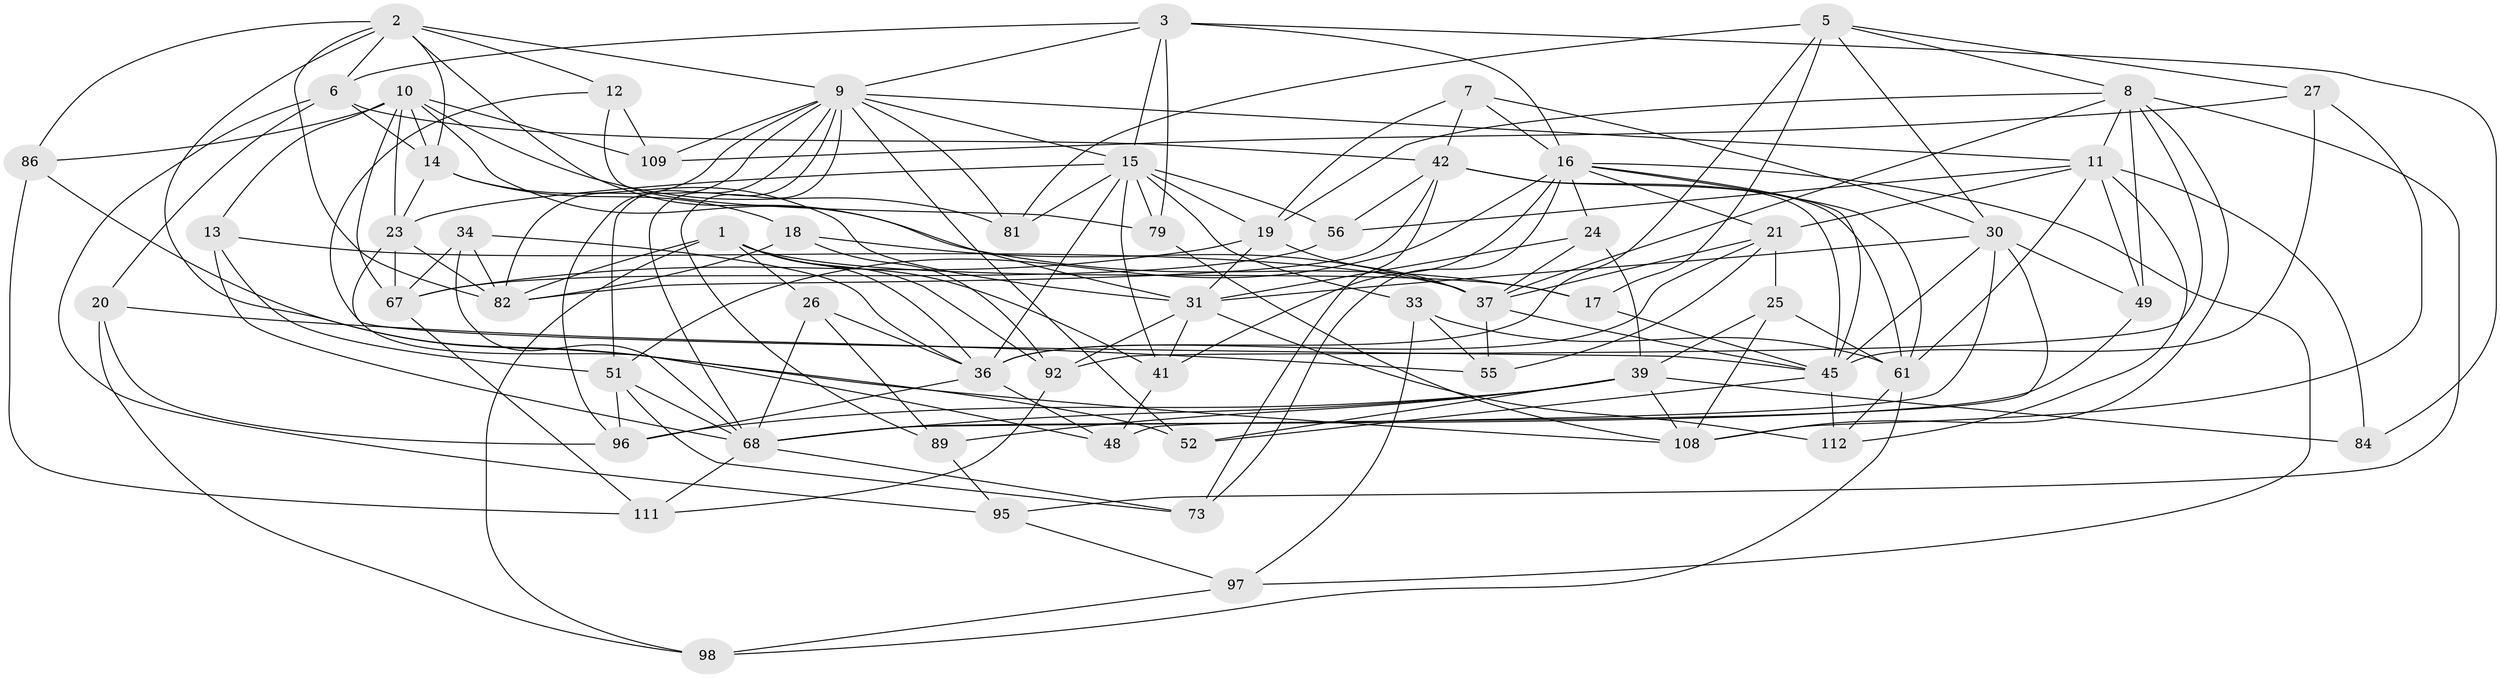// original degree distribution, {4: 1.0}
// Generated by graph-tools (version 1.1) at 2025/20/03/04/25 18:20:51]
// undirected, 60 vertices, 170 edges
graph export_dot {
graph [start="1"]
  node [color=gray90,style=filled];
  1 [super="+63+38"];
  2 [super="+29+4"];
  3 [super="+69"];
  5 [super="+35"];
  6 [super="+88"];
  7;
  8 [super="+75+72"];
  9 [super="+66+115+54+77"];
  10 [super="+99+50"];
  11 [super="+76+102"];
  12;
  13;
  14 [super="+70"];
  15 [super="+43+80"];
  16 [super="+28"];
  17;
  18 [super="+114"];
  19 [super="+22"];
  20;
  21 [super="+46"];
  23 [super="+100"];
  24;
  25;
  26;
  27;
  30 [super="+91+119"];
  31 [super="+93"];
  33;
  34;
  36 [super="+116+103"];
  37 [super="+40"];
  39 [super="+90+62"];
  41 [super="+47"];
  42 [super="+65+85"];
  45 [super="+58+64+57"];
  48;
  49;
  51 [super="+60"];
  52;
  55;
  56 [super="+107"];
  61 [super="+71+74"];
  67 [super="+120"];
  68 [super="+78"];
  73;
  79;
  81;
  82 [super="+87+106"];
  84;
  86;
  89;
  92 [super="+101"];
  95;
  96 [super="+117"];
  97;
  98;
  108 [super="+118"];
  109;
  111;
  112;
  1 -- 98;
  1 -- 36;
  1 -- 26;
  1 -- 82;
  1 -- 41 [weight=2];
  1 -- 92;
  1 -- 17;
  2 -- 14;
  2 -- 86;
  2 -- 12;
  2 -- 52;
  2 -- 9;
  2 -- 82;
  2 -- 6;
  2 -- 31;
  3 -- 79;
  3 -- 84;
  3 -- 6;
  3 -- 9;
  3 -- 15;
  3 -- 16;
  5 -- 81;
  5 -- 30;
  5 -- 8;
  5 -- 17;
  5 -- 27;
  5 -- 36;
  6 -- 95;
  6 -- 20;
  6 -- 42;
  6 -- 14;
  7 -- 19;
  7 -- 30;
  7 -- 42;
  7 -- 16;
  8 -- 49;
  8 -- 108;
  8 -- 92;
  8 -- 11;
  8 -- 19;
  8 -- 37;
  8 -- 95;
  9 -- 96;
  9 -- 11;
  9 -- 81;
  9 -- 89;
  9 -- 109;
  9 -- 82;
  9 -- 15;
  9 -- 52;
  9 -- 51;
  9 -- 68;
  10 -- 14;
  10 -- 86;
  10 -- 17;
  10 -- 109;
  10 -- 81;
  10 -- 67;
  10 -- 23;
  10 -- 13;
  11 -- 49;
  11 -- 112;
  11 -- 56;
  11 -- 84;
  11 -- 21;
  11 -- 61;
  12 -- 79;
  12 -- 109;
  12 -- 45;
  13 -- 37;
  13 -- 51;
  13 -- 68;
  14 -- 18;
  14 -- 23;
  14 -- 31;
  15 -- 56 [weight=3];
  15 -- 36;
  15 -- 23;
  15 -- 41;
  15 -- 33;
  15 -- 81;
  15 -- 19;
  15 -- 79;
  16 -- 97;
  16 -- 73;
  16 -- 21;
  16 -- 41;
  16 -- 45;
  16 -- 51;
  16 -- 24;
  16 -- 61;
  17 -- 45;
  18 -- 92 [weight=2];
  18 -- 37;
  18 -- 82 [weight=2];
  19 -- 31;
  19 -- 67;
  19 -- 37;
  20 -- 96;
  20 -- 55;
  20 -- 98;
  21 -- 25;
  21 -- 55;
  21 -- 37;
  21 -- 36;
  23 -- 48;
  23 -- 82;
  23 -- 67;
  24 -- 37;
  24 -- 31;
  24 -- 39;
  25 -- 108;
  25 -- 39;
  25 -- 61;
  26 -- 89;
  26 -- 36;
  26 -- 68;
  27 -- 109;
  27 -- 108;
  27 -- 45;
  30 -- 45 [weight=2];
  30 -- 49;
  30 -- 68;
  30 -- 31;
  30 -- 48;
  31 -- 112;
  31 -- 92;
  31 -- 41;
  33 -- 55;
  33 -- 61;
  33 -- 97;
  34 -- 68;
  34 -- 36;
  34 -- 82;
  34 -- 67;
  36 -- 96;
  36 -- 48;
  37 -- 55;
  37 -- 45;
  39 -- 108;
  39 -- 89;
  39 -- 52;
  39 -- 96 [weight=2];
  39 -- 84 [weight=2];
  39 -- 68;
  41 -- 48;
  42 -- 56;
  42 -- 73;
  42 -- 45;
  42 -- 82;
  42 -- 61 [weight=2];
  45 -- 52;
  45 -- 112;
  49 -- 68;
  51 -- 73;
  51 -- 68;
  51 -- 96;
  56 -- 67;
  61 -- 112;
  61 -- 98;
  67 -- 111;
  68 -- 73;
  68 -- 111;
  79 -- 108;
  86 -- 111;
  86 -- 108;
  89 -- 95;
  92 -- 111;
  95 -- 97;
  97 -- 98;
}
